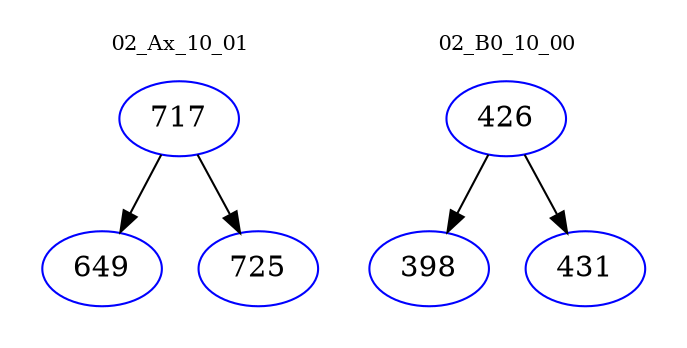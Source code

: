 digraph{
subgraph cluster_0 {
color = white
label = "02_Ax_10_01";
fontsize=10;
T0_717 [label="717", color="blue"]
T0_717 -> T0_649 [color="black"]
T0_649 [label="649", color="blue"]
T0_717 -> T0_725 [color="black"]
T0_725 [label="725", color="blue"]
}
subgraph cluster_1 {
color = white
label = "02_B0_10_00";
fontsize=10;
T1_426 [label="426", color="blue"]
T1_426 -> T1_398 [color="black"]
T1_398 [label="398", color="blue"]
T1_426 -> T1_431 [color="black"]
T1_431 [label="431", color="blue"]
}
}
